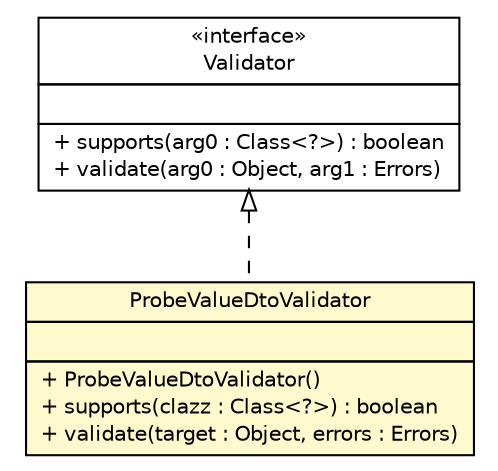 #!/usr/local/bin/dot
#
# Class diagram 
# Generated by UMLGraph version 5.1 (http://www.umlgraph.org/)
#

digraph G {
	edge [fontname="Helvetica",fontsize=10,labelfontname="Helvetica",labelfontsize=10];
	node [fontname="Helvetica",fontsize=10,shape=plaintext];
	nodesep=0.25;
	ranksep=0.5;
	// net.sereneproject.collector.validation.ProbeValueDtoValidator
	c575 [label=<<table title="net.sereneproject.collector.validation.ProbeValueDtoValidator" border="0" cellborder="1" cellspacing="0" cellpadding="2" port="p" bgcolor="lemonChiffon" href="./ProbeValueDtoValidator.html">
		<tr><td><table border="0" cellspacing="0" cellpadding="1">
<tr><td align="center" balign="center"> ProbeValueDtoValidator </td></tr>
		</table></td></tr>
		<tr><td><table border="0" cellspacing="0" cellpadding="1">
<tr><td align="left" balign="left">  </td></tr>
		</table></td></tr>
		<tr><td><table border="0" cellspacing="0" cellpadding="1">
<tr><td align="left" balign="left"> + ProbeValueDtoValidator() </td></tr>
<tr><td align="left" balign="left"> + supports(clazz : Class&lt;?&gt;) : boolean </td></tr>
<tr><td align="left" balign="left"> + validate(target : Object, errors : Errors) </td></tr>
		</table></td></tr>
		</table>>, fontname="Helvetica", fontcolor="black", fontsize=10.0];
	//net.sereneproject.collector.validation.ProbeValueDtoValidator implements org.springframework.validation.Validator
	c582:p -> c575:p [dir=back,arrowtail=empty,style=dashed];
	// org.springframework.validation.Validator
	c582 [label=<<table title="org.springframework.validation.Validator" border="0" cellborder="1" cellspacing="0" cellpadding="2" port="p" href="http://java.sun.com/j2se/1.4.2/docs/api/org/springframework/validation/Validator.html">
		<tr><td><table border="0" cellspacing="0" cellpadding="1">
<tr><td align="center" balign="center"> &#171;interface&#187; </td></tr>
<tr><td align="center" balign="center"> Validator </td></tr>
		</table></td></tr>
		<tr><td><table border="0" cellspacing="0" cellpadding="1">
<tr><td align="left" balign="left">  </td></tr>
		</table></td></tr>
		<tr><td><table border="0" cellspacing="0" cellpadding="1">
<tr><td align="left" balign="left"> + supports(arg0 : Class&lt;?&gt;) : boolean </td></tr>
<tr><td align="left" balign="left"> + validate(arg0 : Object, arg1 : Errors) </td></tr>
		</table></td></tr>
		</table>>, fontname="Helvetica", fontcolor="black", fontsize=10.0];
}


